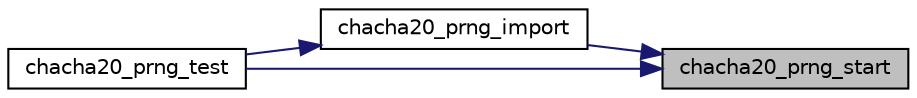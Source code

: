 digraph "chacha20_prng_start"
{
 // LATEX_PDF_SIZE
  edge [fontname="Helvetica",fontsize="10",labelfontname="Helvetica",labelfontsize="10"];
  node [fontname="Helvetica",fontsize="10",shape=record];
  rankdir="RL";
  Node53 [label="chacha20_prng_start",height=0.2,width=0.4,color="black", fillcolor="grey75", style="filled", fontcolor="black",tooltip="Start the PRNG."];
  Node53 -> Node54 [dir="back",color="midnightblue",fontsize="10",style="solid",fontname="Helvetica"];
  Node54 [label="chacha20_prng_import",height=0.2,width=0.4,color="black", fillcolor="white", style="filled",URL="$chacha20_8c.html#aec1d8ebf9e796fe1223995e48d665a92",tooltip="Import a PRNG state."];
  Node54 -> Node55 [dir="back",color="midnightblue",fontsize="10",style="solid",fontname="Helvetica"];
  Node55 [label="chacha20_prng_test",height=0.2,width=0.4,color="black", fillcolor="white", style="filled",URL="$chacha20_8c.html#a1c178a6f1b7255371d3340913c29b64a",tooltip="PRNG self-test."];
  Node53 -> Node55 [dir="back",color="midnightblue",fontsize="10",style="solid",fontname="Helvetica"];
}

